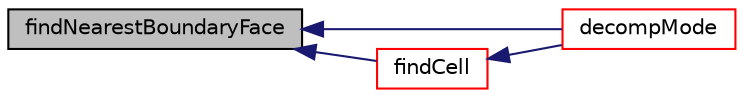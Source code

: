 digraph "findNearestBoundaryFace"
{
  bgcolor="transparent";
  edge [fontname="Helvetica",fontsize="10",labelfontname="Helvetica",labelfontsize="10"];
  node [fontname="Helvetica",fontsize="10",shape=record];
  rankdir="LR";
  Node763 [label="findNearestBoundaryFace",height=0.2,width=0.4,color="black", fillcolor="grey75", style="filled", fontcolor="black"];
  Node763 -> Node764 [dir="back",color="midnightblue",fontsize="10",style="solid",fontname="Helvetica"];
  Node764 [label="decompMode",height=0.2,width=0.4,color="red",URL="$a26249.html#a2294b7bb67cba2e69fefc388332e46dd"];
  Node763 -> Node766 [dir="back",color="midnightblue",fontsize="10",style="solid",fontname="Helvetica"];
  Node766 [label="findCell",height=0.2,width=0.4,color="red",URL="$a26249.html#abb8d416af10d48d2896c6cef594ee678",tooltip="Find cell containing location. "];
  Node766 -> Node764 [dir="back",color="midnightblue",fontsize="10",style="solid",fontname="Helvetica"];
}
